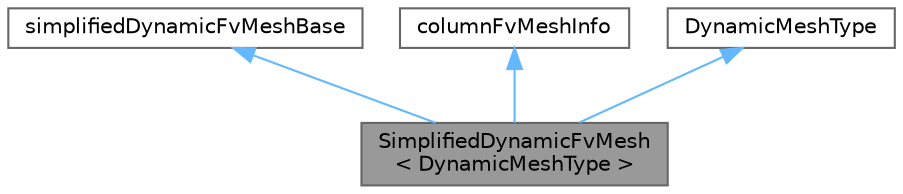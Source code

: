 digraph "SimplifiedDynamicFvMesh&lt; DynamicMeshType &gt;"
{
 // LATEX_PDF_SIZE
  bgcolor="transparent";
  edge [fontname=Helvetica,fontsize=10,labelfontname=Helvetica,labelfontsize=10];
  node [fontname=Helvetica,fontsize=10,shape=box,height=0.2,width=0.4];
  Node1 [id="Node000001",label="SimplifiedDynamicFvMesh\l\< DynamicMeshType \>",height=0.2,width=0.4,color="gray40", fillcolor="grey60", style="filled", fontcolor="black",tooltip=" "];
  Node2 -> Node1 [id="edge1_Node000001_Node000002",dir="back",color="steelblue1",style="solid",tooltip=" "];
  Node2 [id="Node000002",label="simplifiedDynamicFvMeshBase",height=0.2,width=0.4,color="gray40", fillcolor="white", style="filled",URL="$classFoam_1_1simplifiedMeshes_1_1simplifiedDynamicFvMeshBase.html",tooltip=" "];
  Node3 -> Node1 [id="edge2_Node000001_Node000003",dir="back",color="steelblue1",style="solid",tooltip=" "];
  Node3 [id="Node000003",label="columnFvMeshInfo",height=0.2,width=0.4,color="gray40", fillcolor="white", style="filled",URL="$classFoam_1_1simplifiedMeshes_1_1columnFvMeshInfo.html",tooltip=" "];
  Node4 -> Node1 [id="edge3_Node000001_Node000004",dir="back",color="steelblue1",style="solid",tooltip=" "];
  Node4 [id="Node000004",label="DynamicMeshType",height=0.2,width=0.4,color="gray40", fillcolor="white", style="filled",tooltip=" "];
}
